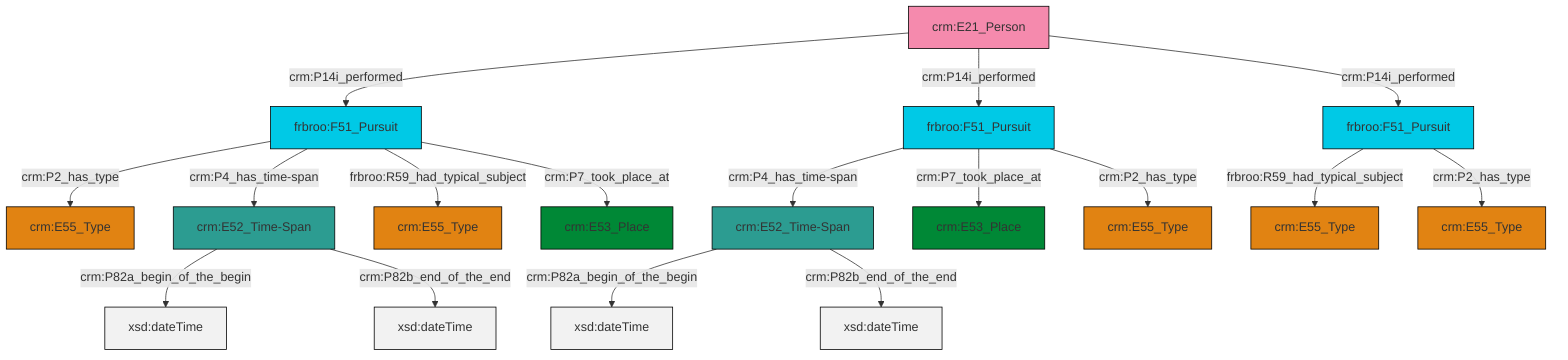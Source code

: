 graph TD
classDef Literal fill:#f2f2f2,stroke:#000000;
classDef CRM_Entity fill:#FFFFFF,stroke:#000000;
classDef Temporal_Entity fill:#00C9E6, stroke:#000000;
classDef Type fill:#E18312, stroke:#000000;
classDef Time-Span fill:#2C9C91, stroke:#000000;
classDef Appellation fill:#FFEB7F, stroke:#000000;
classDef Place fill:#008836, stroke:#000000;
classDef Persistent_Item fill:#B266B2, stroke:#000000;
classDef Conceptual_Object fill:#FFD700, stroke:#000000;
classDef Physical_Thing fill:#D2B48C, stroke:#000000;
classDef Actor fill:#f58aad, stroke:#000000;
classDef PC_Classes fill:#4ce600, stroke:#000000;
classDef Multi fill:#cccccc,stroke:#000000;

9["frbroo:F51_Pursuit"]:::Temporal_Entity -->|crm:P4_has_time-span| 10["crm:E52_Time-Span"]:::Time-Span
7["frbroo:F51_Pursuit"]:::Temporal_Entity -->|crm:P2_has_type| 16["crm:E55_Type"]:::Type
10["crm:E52_Time-Span"]:::Time-Span -->|crm:P82a_begin_of_the_begin| 17[xsd:dateTime]:::Literal
10["crm:E52_Time-Span"]:::Time-Span -->|crm:P82b_end_of_the_end| 18[xsd:dateTime]:::Literal
19["crm:E52_Time-Span"]:::Time-Span -->|crm:P82a_begin_of_the_begin| 20[xsd:dateTime]:::Literal
7["frbroo:F51_Pursuit"]:::Temporal_Entity -->|crm:P4_has_time-span| 19["crm:E52_Time-Span"]:::Time-Span
22["frbroo:F51_Pursuit"]:::Temporal_Entity -->|frbroo:R59_had_typical_subject| 5["crm:E55_Type"]:::Type
7["frbroo:F51_Pursuit"]:::Temporal_Entity -->|frbroo:R59_had_typical_subject| 14["crm:E55_Type"]:::Type
27["crm:E21_Person"]:::Actor -->|crm:P14i_performed| 7["frbroo:F51_Pursuit"]:::Temporal_Entity
9["frbroo:F51_Pursuit"]:::Temporal_Entity -->|crm:P7_took_place_at| 11["crm:E53_Place"]:::Place
7["frbroo:F51_Pursuit"]:::Temporal_Entity -->|crm:P7_took_place_at| 25["crm:E53_Place"]:::Place
22["frbroo:F51_Pursuit"]:::Temporal_Entity -->|crm:P2_has_type| 0["crm:E55_Type"]:::Type
27["crm:E21_Person"]:::Actor -->|crm:P14i_performed| 9["frbroo:F51_Pursuit"]:::Temporal_Entity
19["crm:E52_Time-Span"]:::Time-Span -->|crm:P82b_end_of_the_end| 31[xsd:dateTime]:::Literal
27["crm:E21_Person"]:::Actor -->|crm:P14i_performed| 22["frbroo:F51_Pursuit"]:::Temporal_Entity
9["frbroo:F51_Pursuit"]:::Temporal_Entity -->|crm:P2_has_type| 3["crm:E55_Type"]:::Type